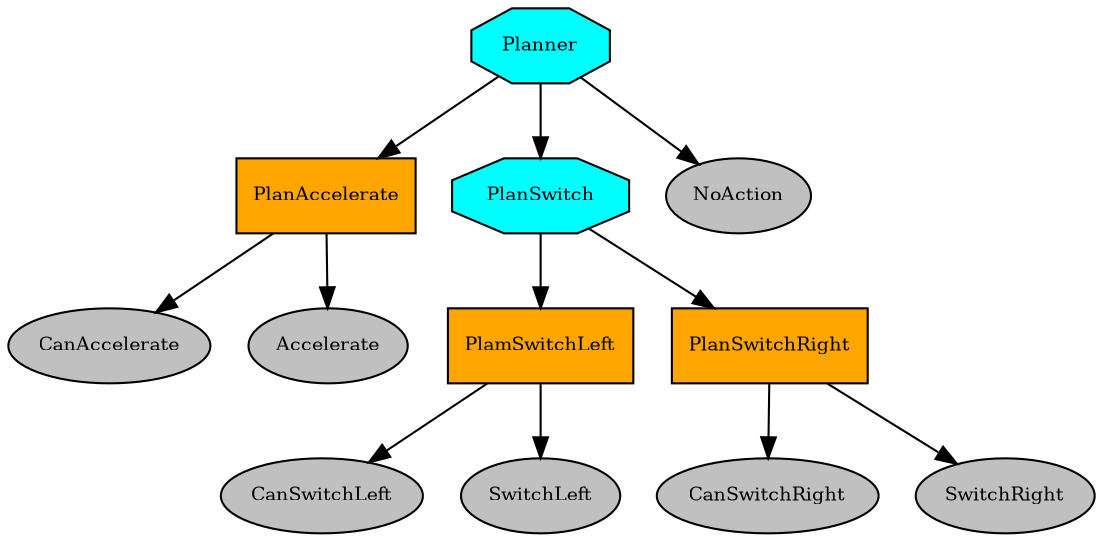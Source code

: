digraph pastafarianism {
graph [fontname="times-roman"];
node [fontname="times-roman"];
edge [fontname="times-roman"];
Planner [fillcolor=cyan, fontcolor=black, fontsize=9, label=Planner, shape=octagon, style=filled];
PlanAccelerate [fillcolor=orange, fontcolor=black, fontsize=9, label=PlanAccelerate, shape=box, style=filled];
Planner -> PlanAccelerate;
CanAccelerate [fillcolor=gray, fontcolor=black, fontsize=9, label=CanAccelerate, shape=ellipse, style=filled];
PlanAccelerate -> CanAccelerate;
Accelerate [fillcolor=gray, fontcolor=black, fontsize=9, label=Accelerate, shape=ellipse, style=filled];
PlanAccelerate -> Accelerate;
subgraph  {
label=children_of_PlanAccelerate;
rank=same;
CanAccelerate [fillcolor=gray, fontcolor=black, fontsize=9, label=CanAccelerate, shape=ellipse, style=filled];
Accelerate [fillcolor=gray, fontcolor=black, fontsize=9, label=Accelerate, shape=ellipse, style=filled];
}

PlanSwitch [fillcolor=cyan, fontcolor=black, fontsize=9, label=PlanSwitch, shape=octagon, style=filled];
Planner -> PlanSwitch;
PlamSwitchLeft [fillcolor=orange, fontcolor=black, fontsize=9, label=PlamSwitchLeft, shape=box, style=filled];
PlanSwitch -> PlamSwitchLeft;
CanSwitchLeft [fillcolor=gray, fontcolor=black, fontsize=9, label=CanSwitchLeft, shape=ellipse, style=filled];
PlamSwitchLeft -> CanSwitchLeft;
SwitchLeft [fillcolor=gray, fontcolor=black, fontsize=9, label=SwitchLeft, shape=ellipse, style=filled];
PlamSwitchLeft -> SwitchLeft;
subgraph  {
label=children_of_PlamSwitchLeft;
rank=same;
CanSwitchLeft [fillcolor=gray, fontcolor=black, fontsize=9, label=CanSwitchLeft, shape=ellipse, style=filled];
SwitchLeft [fillcolor=gray, fontcolor=black, fontsize=9, label=SwitchLeft, shape=ellipse, style=filled];
}

PlanSwitchRight [fillcolor=orange, fontcolor=black, fontsize=9, label=PlanSwitchRight, shape=box, style=filled];
PlanSwitch -> PlanSwitchRight;
CanSwitchRight [fillcolor=gray, fontcolor=black, fontsize=9, label=CanSwitchRight, shape=ellipse, style=filled];
PlanSwitchRight -> CanSwitchRight;
SwitchRight [fillcolor=gray, fontcolor=black, fontsize=9, label=SwitchRight, shape=ellipse, style=filled];
PlanSwitchRight -> SwitchRight;
subgraph  {
label=children_of_PlanSwitchRight;
rank=same;
CanSwitchRight [fillcolor=gray, fontcolor=black, fontsize=9, label=CanSwitchRight, shape=ellipse, style=filled];
SwitchRight [fillcolor=gray, fontcolor=black, fontsize=9, label=SwitchRight, shape=ellipse, style=filled];
}

subgraph  {
label=children_of_PlanSwitch;
rank=same;
PlamSwitchLeft [fillcolor=orange, fontcolor=black, fontsize=9, label=PlamSwitchLeft, shape=box, style=filled];
PlanSwitchRight [fillcolor=orange, fontcolor=black, fontsize=9, label=PlanSwitchRight, shape=box, style=filled];
}

NoAction [fillcolor=gray, fontcolor=black, fontsize=9, label=NoAction, shape=ellipse, style=filled];
Planner -> NoAction;
subgraph  {
label=children_of_Planner;
rank=same;
PlanAccelerate [fillcolor=orange, fontcolor=black, fontsize=9, label=PlanAccelerate, shape=box, style=filled];
PlanSwitch [fillcolor=cyan, fontcolor=black, fontsize=9, label=PlanSwitch, shape=octagon, style=filled];
NoAction [fillcolor=gray, fontcolor=black, fontsize=9, label=NoAction, shape=ellipse, style=filled];
}

}
